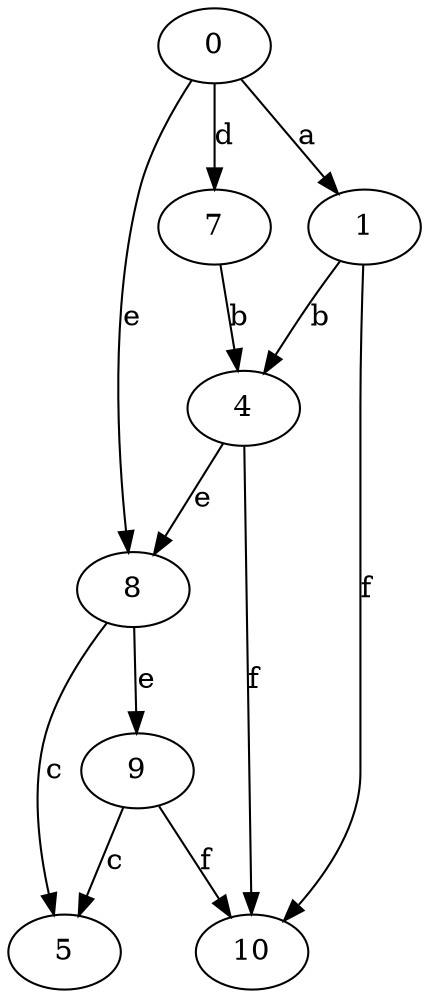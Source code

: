 strict digraph  {
0;
1;
4;
5;
7;
8;
9;
10;
0 -> 1  [label=a];
0 -> 7  [label=d];
0 -> 8  [label=e];
1 -> 4  [label=b];
1 -> 10  [label=f];
4 -> 8  [label=e];
4 -> 10  [label=f];
7 -> 4  [label=b];
8 -> 5  [label=c];
8 -> 9  [label=e];
9 -> 5  [label=c];
9 -> 10  [label=f];
}
